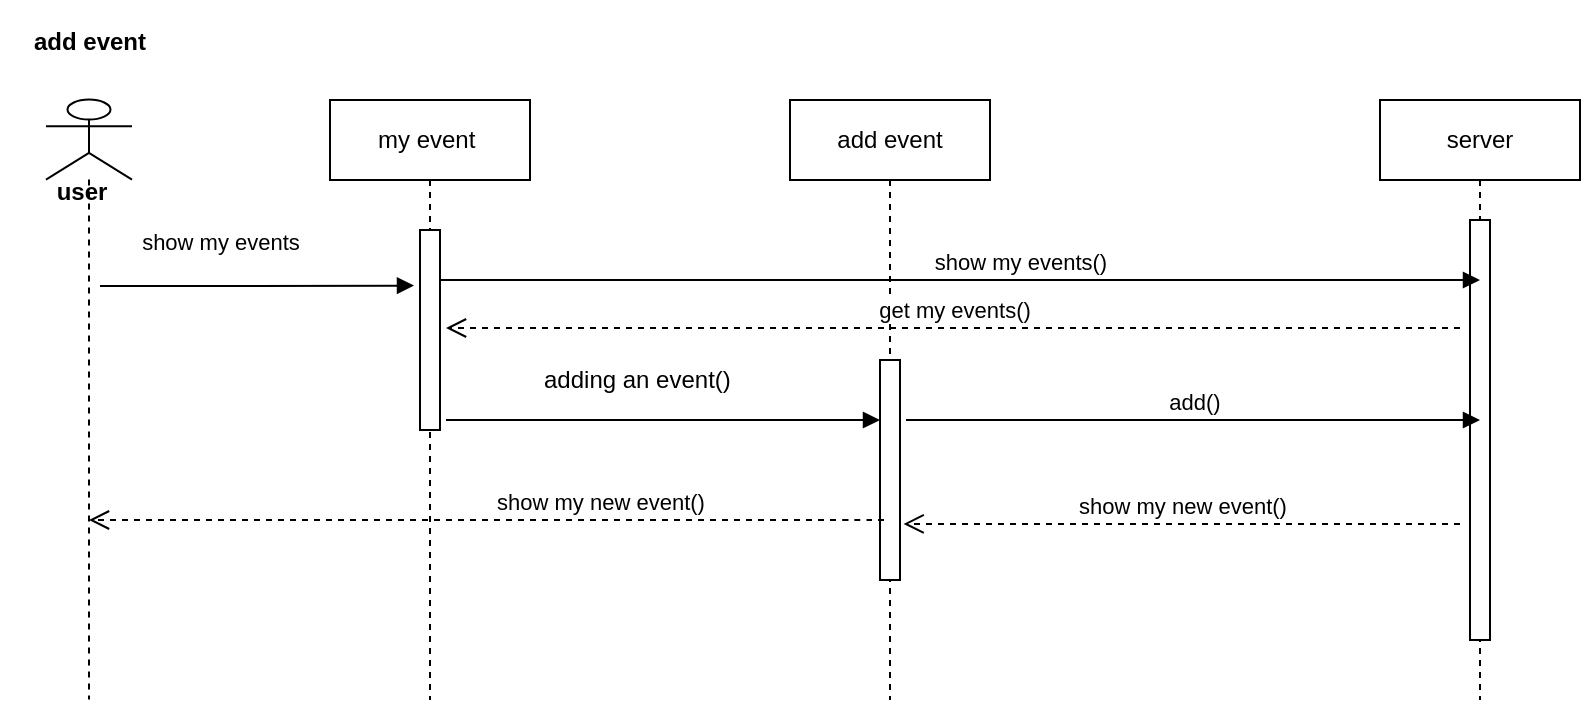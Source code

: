 <mxfile version="10.6.6" type="device"><diagram id="t7QoqHYcRPRcDwP4LoaJ" name="Page-1"><mxGraphModel dx="2077" dy="533" grid="1" gridSize="10" guides="1" tooltips="1" connect="1" arrows="1" fold="1" page="1" pageScale="1" pageWidth="827" pageHeight="1169" math="0" shadow="0"><root><mxCell id="0"/><mxCell id="1" parent="0"/><mxCell id="8Ud6NUlNWFyyr5iVcvkw-10" value="add event" style="shape=umlLifeline;perimeter=lifelinePerimeter;whiteSpace=wrap;html=1;container=1;collapsible=0;recursiveResize=0;outlineConnect=0;" parent="1" vertex="1"><mxGeometry x="275" y="60" width="100" height="300" as="geometry"/></mxCell><mxCell id="8Ud6NUlNWFyyr5iVcvkw-17" value="" style="html=1;points=[];perimeter=orthogonalPerimeter;" parent="8Ud6NUlNWFyyr5iVcvkw-10" vertex="1"><mxGeometry x="45" y="130" width="10" height="110" as="geometry"/></mxCell><mxCell id="8Ud6NUlNWFyyr5iVcvkw-11" value="server" style="shape=umlLifeline;perimeter=lifelinePerimeter;whiteSpace=wrap;html=1;container=1;collapsible=0;recursiveResize=0;outlineConnect=0;" parent="1" vertex="1"><mxGeometry x="570" y="60" width="100" height="300" as="geometry"/></mxCell><mxCell id="8Ud6NUlNWFyyr5iVcvkw-39" value="" style="html=1;points=[];perimeter=orthogonalPerimeter;" parent="8Ud6NUlNWFyyr5iVcvkw-11" vertex="1"><mxGeometry x="45" y="60" width="10" height="210" as="geometry"/></mxCell><mxCell id="8Ud6NUlNWFyyr5iVcvkw-12" value="" style="shape=umlLifeline;participant=umlActor;perimeter=lifelinePerimeter;whiteSpace=wrap;html=1;container=1;collapsible=0;recursiveResize=0;verticalAlign=top;spacingTop=36;labelBackgroundColor=#ffffff;outlineConnect=0;" parent="1" vertex="1"><mxGeometry x="-97" y="59.8" width="43" height="300" as="geometry"/></mxCell><mxCell id="8Ud6NUlNWFyyr5iVcvkw-16" value="user" style="text;align=center;fontStyle=1;verticalAlign=middle;spacingLeft=3;spacingRight=3;strokeColor=none;rotatable=0;points=[[0,0.5],[1,0.5]];portConstraint=eastwest;" parent="8Ud6NUlNWFyyr5iVcvkw-12" vertex="1"><mxGeometry x="-7" y="40" width="50" height="10" as="geometry"/></mxCell><mxCell id="8Ud6NUlNWFyyr5iVcvkw-15" value="add event" style="text;align=center;fontStyle=1;verticalAlign=middle;spacingLeft=3;spacingRight=3;strokeColor=none;rotatable=0;points=[[0,0.5],[1,0.5]];portConstraint=eastwest;" parent="1" vertex="1"><mxGeometry x="-120" y="10" width="90" height="40" as="geometry"/></mxCell><mxCell id="8Ud6NUlNWFyyr5iVcvkw-24" value="adding an event()" style="text;html=1;resizable=0;points=[];autosize=1;align=left;verticalAlign=top;spacingTop=-4;" parent="1" vertex="1"><mxGeometry x="150" y="190" width="110" height="20" as="geometry"/></mxCell><mxCell id="8Ud6NUlNWFyyr5iVcvkw-25" value="add()" style="html=1;verticalAlign=bottom;endArrow=block;" parent="1" edge="1"><mxGeometry width="80" relative="1" as="geometry"><mxPoint x="333" y="220" as="sourcePoint"/><mxPoint x="620" y="220" as="targetPoint"/><Array as="points"><mxPoint x="480" y="220"/></Array></mxGeometry></mxCell><mxCell id="8Ud6NUlNWFyyr5iVcvkw-27" value="show my new event()&lt;br&gt;" style="html=1;verticalAlign=bottom;endArrow=open;dashed=1;endSize=8;" parent="1" target="8Ud6NUlNWFyyr5iVcvkw-12" edge="1"><mxGeometry x="-0.286" relative="1" as="geometry"><mxPoint x="322" y="270" as="sourcePoint"/><mxPoint x="220" y="239.5" as="targetPoint"/><Array as="points"><mxPoint x="310" y="270"/><mxPoint x="110" y="270"/></Array><mxPoint as="offset"/></mxGeometry></mxCell><mxCell id="8Ud6NUlNWFyyr5iVcvkw-28" value="my event&amp;nbsp;" style="shape=umlLifeline;perimeter=lifelinePerimeter;whiteSpace=wrap;html=1;container=1;collapsible=0;recursiveResize=0;outlineConnect=0;" parent="1" vertex="1"><mxGeometry x="45" y="60" width="100" height="300" as="geometry"/></mxCell><mxCell id="8Ud6NUlNWFyyr5iVcvkw-29" value="" style="html=1;points=[];perimeter=orthogonalPerimeter;" parent="8Ud6NUlNWFyyr5iVcvkw-28" vertex="1"><mxGeometry x="45" y="65" width="10" height="100" as="geometry"/></mxCell><mxCell id="8Ud6NUlNWFyyr5iVcvkw-41" value="" style="html=1;verticalAlign=bottom;endArrow=block;" parent="1" edge="1"><mxGeometry width="80" relative="1" as="geometry"><mxPoint x="103" y="220" as="sourcePoint"/><mxPoint x="320" y="220" as="targetPoint"/><Array as="points"><mxPoint x="130" y="220"/><mxPoint x="230" y="220"/></Array></mxGeometry></mxCell><mxCell id="8Ud6NUlNWFyyr5iVcvkw-43" value="show my events()" style="html=1;verticalAlign=bottom;endArrow=block;" parent="1" edge="1"><mxGeometry x="0.115" width="80" relative="1" as="geometry"><mxPoint x="100" y="150" as="sourcePoint"/><mxPoint x="620" y="150" as="targetPoint"/><mxPoint as="offset"/></mxGeometry></mxCell><mxCell id="8Ud6NUlNWFyyr5iVcvkw-45" value="get my events()" style="html=1;verticalAlign=bottom;endArrow=open;dashed=1;endSize=8;" parent="1" edge="1"><mxGeometry relative="1" as="geometry"><mxPoint x="610" y="174" as="sourcePoint"/><mxPoint x="103" y="174" as="targetPoint"/></mxGeometry></mxCell><mxCell id="Ymv0pbanQKIIYyOAiN1e-4" value="show my events" style="html=1;verticalAlign=bottom;endArrow=block;entryX=-0.3;entryY=0.278;entryDx=0;entryDy=0;entryPerimeter=0;" edge="1" parent="1" target="8Ud6NUlNWFyyr5iVcvkw-29"><mxGeometry x="-0.236" y="13" width="80" relative="1" as="geometry"><mxPoint x="-70" y="153" as="sourcePoint"/><mxPoint x="-40" y="380" as="targetPoint"/><Array as="points"><mxPoint x="-10" y="153"/></Array><mxPoint as="offset"/></mxGeometry></mxCell><mxCell id="Ymv0pbanQKIIYyOAiN1e-8" value="show my new event()" style="html=1;verticalAlign=bottom;endArrow=open;dashed=1;endSize=8;entryX=1.18;entryY=0.745;entryDx=0;entryDy=0;entryPerimeter=0;" edge="1" parent="1" target="8Ud6NUlNWFyyr5iVcvkw-17"><mxGeometry relative="1" as="geometry"><mxPoint x="610" y="272" as="sourcePoint"/><mxPoint x="430" y="280" as="targetPoint"/></mxGeometry></mxCell></root></mxGraphModel></diagram></mxfile>